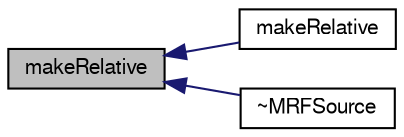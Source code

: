 digraph "makeRelative"
{
  bgcolor="transparent";
  edge [fontname="FreeSans",fontsize="10",labelfontname="FreeSans",labelfontsize="10"];
  node [fontname="FreeSans",fontsize="10",shape=record];
  rankdir="LR";
  Node378 [label="makeRelative",height=0.2,width=0.4,color="black", fillcolor="grey75", style="filled", fontcolor="black"];
  Node378 -> Node379 [dir="back",color="midnightblue",fontsize="10",style="solid",fontname="FreeSans"];
  Node379 [label="makeRelative",height=0.2,width=0.4,color="black",URL="$a23470.html#a44e8f6b9dcbab2986fbd53d3ca9e983e",tooltip="Make the given absolute boundary flux relative. "];
  Node378 -> Node380 [dir="back",color="midnightblue",fontsize="10",style="solid",fontname="FreeSans"];
  Node380 [label="~MRFSource",height=0.2,width=0.4,color="black",URL="$a23470.html#ac61e5f2fb6cb823a1183bb4f675e9cd1",tooltip="Destructor. "];
}
